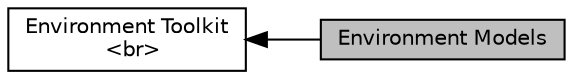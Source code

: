 digraph "Environment Models"
{
  edge [fontname="Helvetica",fontsize="10",labelfontname="Helvetica",labelfontsize="10"];
  node [fontname="Helvetica",fontsize="10",shape=box];
  rankdir=LR;
  Node1 [label="Environment Models",height=0.2,width=0.4,color="black", fillcolor="grey75", style="filled", fontcolor="black",tooltip="Collection of models of the environment of a central body."];
  Node2 [label="Environment Toolkit\l  \<br\>",height=0.2,width=0.4,color="black", fillcolor="white", style="filled",URL="$group__EnvironmentToolkit.html",tooltip=" "];
  Node2->Node1 [shape=plaintext, dir="back", style="solid"];
}
